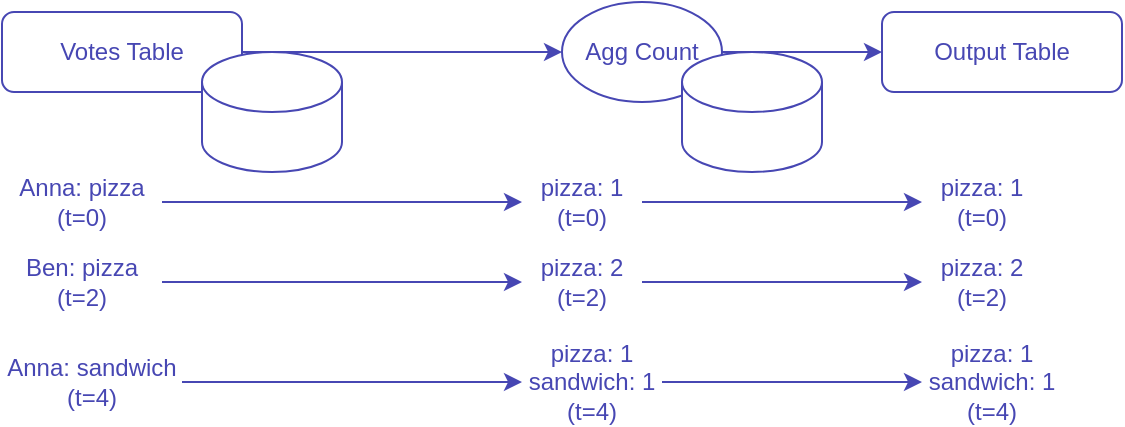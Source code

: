 <mxfile version="24.7.8">
  <diagram name="페이지-1" id="V4AV_RmFJt2NX07-JDYr">
    <mxGraphModel dx="524" dy="997" grid="1" gridSize="10" guides="1" tooltips="1" connect="1" arrows="1" fold="1" page="1" pageScale="1" pageWidth="1169" pageHeight="827" math="0" shadow="0">
      <root>
        <mxCell id="0" />
        <mxCell id="1" parent="0" />
        <mxCell id="9iJV0XE2zEEoffiEE522-6" style="edgeStyle=orthogonalEdgeStyle;rounded=0;orthogonalLoop=1;jettySize=auto;html=1;entryX=0;entryY=0.5;entryDx=0;entryDy=0;strokeColor=#4747B3;" parent="1" source="9iJV0XE2zEEoffiEE522-1" target="9iJV0XE2zEEoffiEE522-2" edge="1">
          <mxGeometry relative="1" as="geometry" />
        </mxCell>
        <mxCell id="9iJV0XE2zEEoffiEE522-1" value="&lt;div&gt;&lt;font color=&quot;#4747b3&quot;&gt;Votes Table&lt;/font&gt;&lt;/div&gt;" style="rounded=1;whiteSpace=wrap;html=1;strokeColor=#4747B3;fontColor=#006600;" parent="1" vertex="1">
          <mxGeometry x="80" y="160" width="120" height="40" as="geometry" />
        </mxCell>
        <mxCell id="9iJV0XE2zEEoffiEE522-7" style="edgeStyle=orthogonalEdgeStyle;rounded=0;orthogonalLoop=1;jettySize=auto;html=1;entryX=0;entryY=0.5;entryDx=0;entryDy=0;strokeColor=#4747B3;" parent="1" source="9iJV0XE2zEEoffiEE522-2" target="9iJV0XE2zEEoffiEE522-3" edge="1">
          <mxGeometry relative="1" as="geometry" />
        </mxCell>
        <mxCell id="9iJV0XE2zEEoffiEE522-2" value="&lt;font color=&quot;#4747b3&quot;&gt;Agg Count&lt;/font&gt;" style="ellipse;whiteSpace=wrap;html=1;strokeColor=#4747B3;" parent="1" vertex="1">
          <mxGeometry x="360" y="155" width="80" height="50" as="geometry" />
        </mxCell>
        <mxCell id="9iJV0XE2zEEoffiEE522-3" value="&lt;font color=&quot;#4747b3&quot;&gt;Output Table&lt;/font&gt;" style="rounded=1;whiteSpace=wrap;html=1;strokeColor=#4747B3;" parent="1" vertex="1">
          <mxGeometry x="520" y="160" width="120" height="40" as="geometry" />
        </mxCell>
        <mxCell id="9iJV0XE2zEEoffiEE522-12" style="edgeStyle=orthogonalEdgeStyle;rounded=0;orthogonalLoop=1;jettySize=auto;html=1;entryX=0;entryY=0.5;entryDx=0;entryDy=0;fontColor=#4747B3;strokeColor=#4747B3;" parent="1" source="9iJV0XE2zEEoffiEE522-10" target="9iJV0XE2zEEoffiEE522-11" edge="1">
          <mxGeometry relative="1" as="geometry" />
        </mxCell>
        <mxCell id="9iJV0XE2zEEoffiEE522-10" value="Anna: pizza&lt;div&gt;(t=0)&lt;/div&gt;" style="text;html=1;align=center;verticalAlign=middle;whiteSpace=wrap;rounded=0;fontColor=#4747B3;" parent="1" vertex="1">
          <mxGeometry x="80" y="240" width="80" height="30" as="geometry" />
        </mxCell>
        <mxCell id="PhoatosG5f0lcvTE_eAN-5" style="edgeStyle=orthogonalEdgeStyle;rounded=0;orthogonalLoop=1;jettySize=auto;html=1;entryX=0;entryY=0.5;entryDx=0;entryDy=0;strokeColor=#4747B3;" parent="1" source="9iJV0XE2zEEoffiEE522-11" target="PhoatosG5f0lcvTE_eAN-4" edge="1">
          <mxGeometry relative="1" as="geometry" />
        </mxCell>
        <mxCell id="9iJV0XE2zEEoffiEE522-11" value="pizza: 1&lt;div&gt;(t=0)&lt;/div&gt;" style="text;html=1;align=center;verticalAlign=middle;whiteSpace=wrap;rounded=0;fontColor=#4747B3;" parent="1" vertex="1">
          <mxGeometry x="340" y="240" width="60" height="30" as="geometry" />
        </mxCell>
        <mxCell id="PhoatosG5f0lcvTE_eAN-1" value="" style="shape=cylinder3;whiteSpace=wrap;html=1;boundedLbl=1;backgroundOutline=1;size=15;strokeColor=#4747B3;" parent="1" vertex="1">
          <mxGeometry x="180" y="180" width="70" height="60" as="geometry" />
        </mxCell>
        <mxCell id="PhoatosG5f0lcvTE_eAN-4" value="pizza: 1&lt;div&gt;(t=0)&lt;/div&gt;" style="text;html=1;align=center;verticalAlign=middle;whiteSpace=wrap;rounded=0;fontColor=#4747B3;" parent="1" vertex="1">
          <mxGeometry x="540" y="240" width="60" height="30" as="geometry" />
        </mxCell>
        <mxCell id="PhoatosG5f0lcvTE_eAN-6" style="edgeStyle=orthogonalEdgeStyle;rounded=0;orthogonalLoop=1;jettySize=auto;html=1;entryX=0;entryY=0.5;entryDx=0;entryDy=0;fontColor=#4747B3;strokeColor=#4747B3;" parent="1" source="PhoatosG5f0lcvTE_eAN-7" target="PhoatosG5f0lcvTE_eAN-9" edge="1">
          <mxGeometry relative="1" as="geometry" />
        </mxCell>
        <mxCell id="PhoatosG5f0lcvTE_eAN-7" value="Ben: pizza&lt;div&gt;(t=2)&lt;/div&gt;" style="text;html=1;align=center;verticalAlign=middle;whiteSpace=wrap;rounded=0;fontColor=#4747B3;" parent="1" vertex="1">
          <mxGeometry x="80" y="280" width="80" height="30" as="geometry" />
        </mxCell>
        <mxCell id="PhoatosG5f0lcvTE_eAN-8" style="edgeStyle=orthogonalEdgeStyle;rounded=0;orthogonalLoop=1;jettySize=auto;html=1;entryX=0;entryY=0.5;entryDx=0;entryDy=0;strokeColor=#4747B3;" parent="1" source="PhoatosG5f0lcvTE_eAN-9" target="PhoatosG5f0lcvTE_eAN-10" edge="1">
          <mxGeometry relative="1" as="geometry" />
        </mxCell>
        <mxCell id="PhoatosG5f0lcvTE_eAN-9" value="pizza: 2&lt;div&gt;(t=2)&lt;/div&gt;" style="text;html=1;align=center;verticalAlign=middle;whiteSpace=wrap;rounded=0;fontColor=#4747B3;" parent="1" vertex="1">
          <mxGeometry x="340" y="280" width="60" height="30" as="geometry" />
        </mxCell>
        <mxCell id="PhoatosG5f0lcvTE_eAN-10" value="pizza: 2&lt;div&gt;(t=2)&lt;/div&gt;" style="text;html=1;align=center;verticalAlign=middle;whiteSpace=wrap;rounded=0;fontColor=#4747B3;" parent="1" vertex="1">
          <mxGeometry x="540" y="280" width="60" height="30" as="geometry" />
        </mxCell>
        <mxCell id="PhoatosG5f0lcvTE_eAN-11" style="edgeStyle=orthogonalEdgeStyle;rounded=0;orthogonalLoop=1;jettySize=auto;html=1;entryX=0;entryY=0.5;entryDx=0;entryDy=0;fontColor=#4747B3;strokeColor=#4747B3;" parent="1" source="PhoatosG5f0lcvTE_eAN-12" target="PhoatosG5f0lcvTE_eAN-14" edge="1">
          <mxGeometry relative="1" as="geometry" />
        </mxCell>
        <mxCell id="PhoatosG5f0lcvTE_eAN-12" value="Anna: sandwich&lt;div&gt;(t=4)&lt;/div&gt;" style="text;html=1;align=center;verticalAlign=middle;whiteSpace=wrap;rounded=0;fontColor=#4747B3;" parent="1" vertex="1">
          <mxGeometry x="80" y="330" width="90" height="30" as="geometry" />
        </mxCell>
        <mxCell id="PhoatosG5f0lcvTE_eAN-13" style="edgeStyle=orthogonalEdgeStyle;rounded=0;orthogonalLoop=1;jettySize=auto;html=1;entryX=0;entryY=0.5;entryDx=0;entryDy=0;strokeColor=#4747B3;" parent="1" source="PhoatosG5f0lcvTE_eAN-14" target="PhoatosG5f0lcvTE_eAN-15" edge="1">
          <mxGeometry relative="1" as="geometry" />
        </mxCell>
        <mxCell id="PhoatosG5f0lcvTE_eAN-14" value="pizza: 1&lt;div&gt;sandwich: 1&lt;br&gt;&lt;div&gt;(t=4)&lt;/div&gt;&lt;/div&gt;" style="text;html=1;align=center;verticalAlign=middle;whiteSpace=wrap;rounded=0;fontColor=#4747B3;" parent="1" vertex="1">
          <mxGeometry x="340" y="330" width="70" height="30" as="geometry" />
        </mxCell>
        <mxCell id="PhoatosG5f0lcvTE_eAN-15" value="pizza: 1&lt;div&gt;sandwich: 1&lt;br&gt;&lt;div&gt;(t=4)&lt;/div&gt;&lt;/div&gt;" style="text;html=1;align=center;verticalAlign=middle;whiteSpace=wrap;rounded=0;fontColor=#4747B3;" parent="1" vertex="1">
          <mxGeometry x="540" y="330" width="70" height="30" as="geometry" />
        </mxCell>
        <mxCell id="PhoatosG5f0lcvTE_eAN-16" value="" style="shape=cylinder3;whiteSpace=wrap;html=1;boundedLbl=1;backgroundOutline=1;size=15;strokeColor=#4747B3;" parent="1" vertex="1">
          <mxGeometry x="420" y="180" width="70" height="60" as="geometry" />
        </mxCell>
      </root>
    </mxGraphModel>
  </diagram>
</mxfile>
